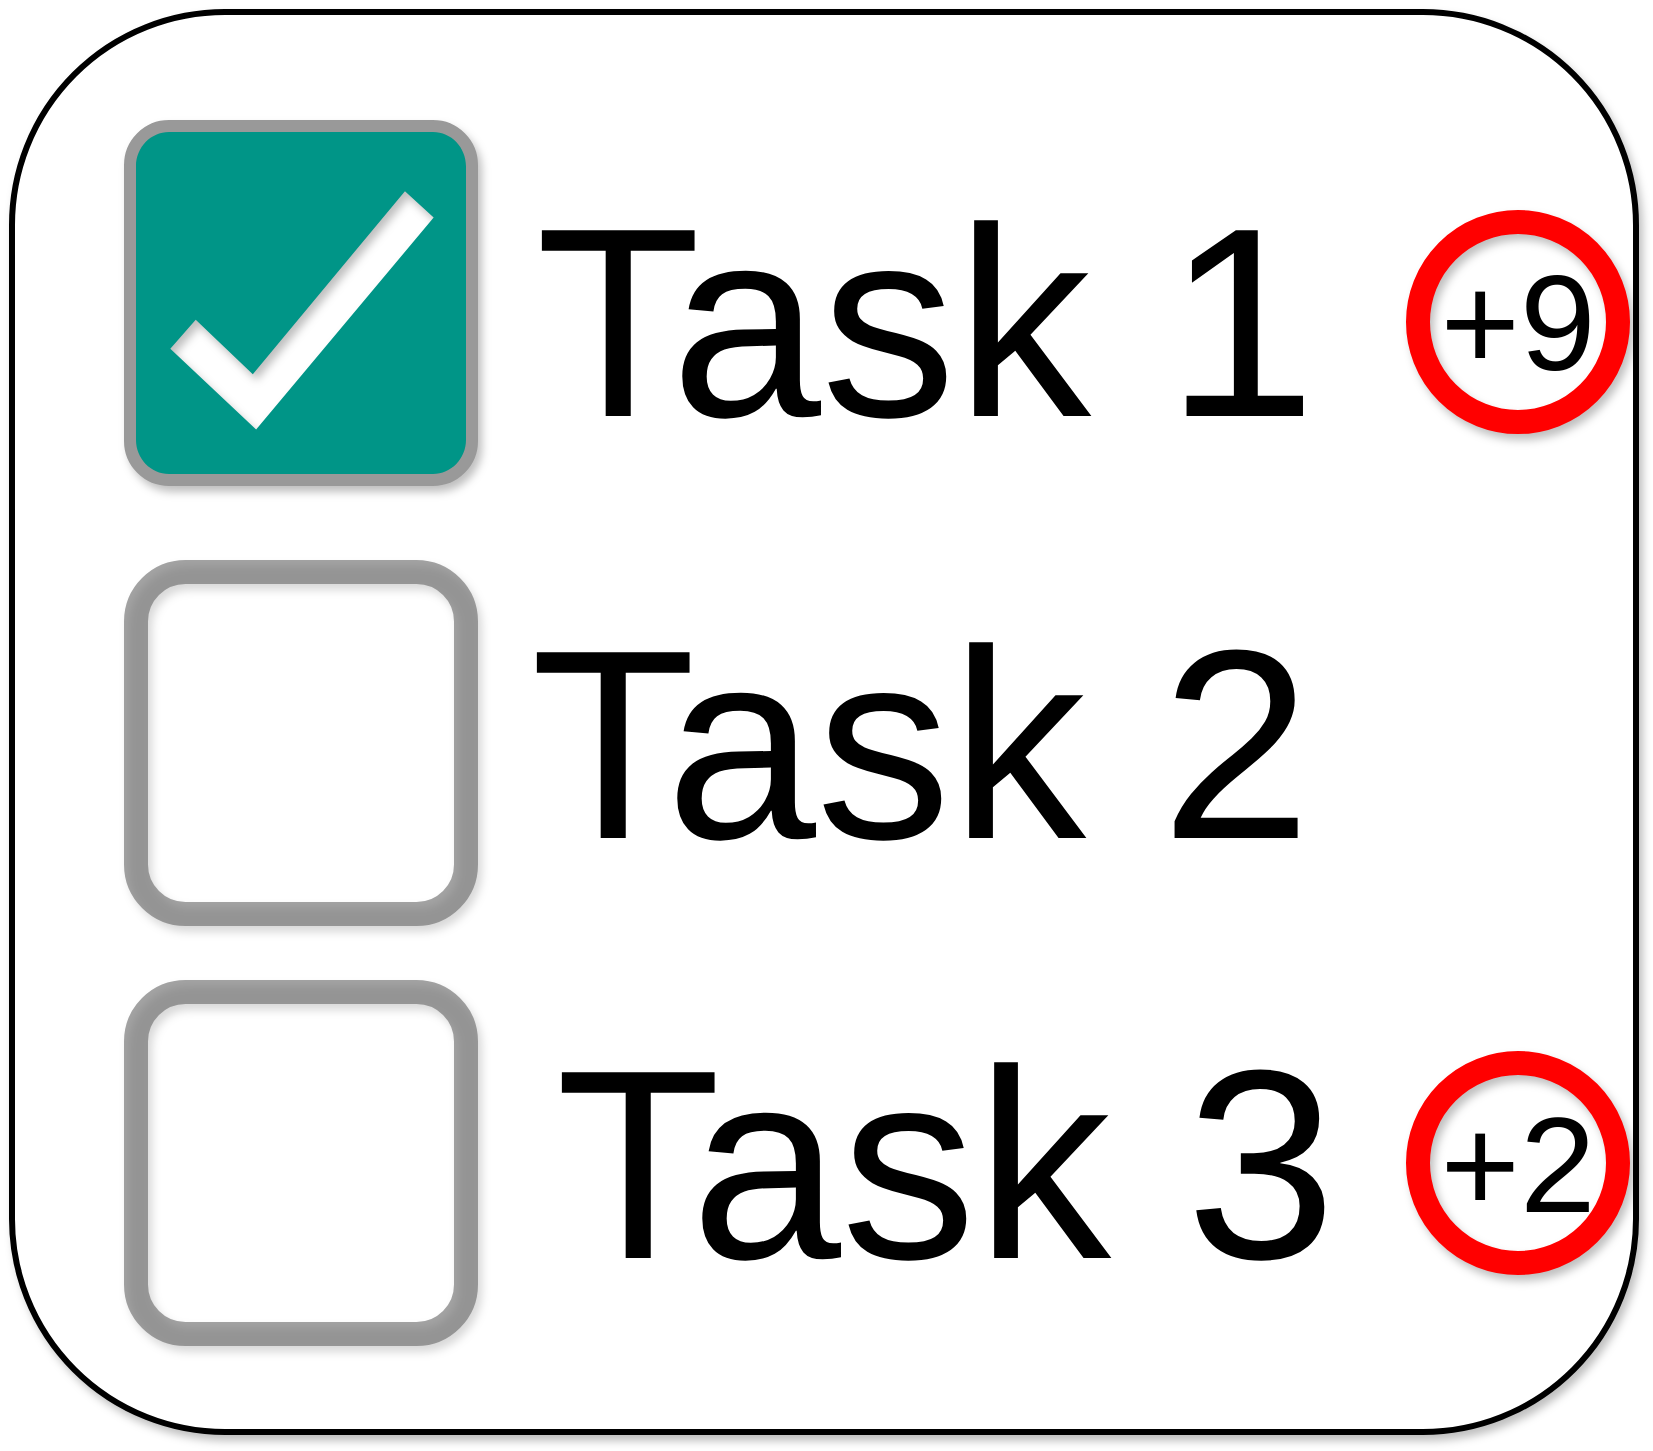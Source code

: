<mxfile version="13.10.0" type="google"><diagram id="Nmi88H91A56Hh-EPZofD" name="Page-1"><mxGraphModel dx="2370" dy="1387" grid="1" gridSize="10" guides="1" tooltips="1" connect="1" arrows="1" fold="1" page="1" pageScale="1" pageWidth="827" pageHeight="1169" math="0" shadow="0"><root><mxCell id="0"/><mxCell id="1" parent="0"/><mxCell id="a2L9V9dAVZJyzJbncv5I-24" value="" style="rounded=1;whiteSpace=wrap;html=1;shadow=1;sketch=0;glass=0;strokeWidth=3;" vertex="1" parent="1"><mxGeometry x="8" y="30" width="812" height="710" as="geometry"/></mxCell><mxCell id="a2L9V9dAVZJyzJbncv5I-25" value="&lt;span style=&quot;font-size: 135px&quot;&gt;Task 1&lt;/span&gt;" style="text;html=1;strokeColor=none;fillColor=none;align=center;verticalAlign=middle;whiteSpace=wrap;rounded=0;" vertex="1" parent="1"><mxGeometry x="265" y="100" width="400" height="170" as="geometry"/></mxCell><mxCell id="a2L9V9dAVZJyzJbncv5I-26" value="&lt;span style=&quot;font-size: 135px&quot;&gt;Task 2&lt;/span&gt;" style="text;html=1;strokeColor=none;fillColor=none;align=center;verticalAlign=middle;whiteSpace=wrap;rounded=0;" vertex="1" parent="1"><mxGeometry x="265" y="311.01" width="395" height="170" as="geometry"/></mxCell><mxCell id="a2L9V9dAVZJyzJbncv5I-27" value="&lt;span style=&quot;font-size: 135px&quot;&gt;Task 3&lt;/span&gt;" style="text;html=1;strokeColor=none;fillColor=none;align=center;verticalAlign=middle;whiteSpace=wrap;rounded=0;" vertex="1" parent="1"><mxGeometry x="270" y="521.01" width="410" height="170" as="geometry"/></mxCell><mxCell id="a2L9V9dAVZJyzJbncv5I-28" value="" style="dashed=0;labelPosition=right;align=left;shape=mxgraph.gmdl.checkbox;fillColor=#009587;strokeWidth=12;aspect=fixed;rounded=0;shadow=1;strokeColor=#999999;" vertex="1" parent="1"><mxGeometry x="70" y="90" width="165" height="171.01" as="geometry"/></mxCell><mxCell id="a2L9V9dAVZJyzJbncv5I-29" value="" style="rounded=1;whiteSpace=wrap;html=1;shadow=1;glass=0;labelBackgroundColor=none;sketch=0;fillColor=none;align=left;strokeWidth=12;opacity=60;strokeColor=#666666;aspect=fixed;" vertex="1" parent="1"><mxGeometry x="70" y="310" width="165" height="171.01" as="geometry"/></mxCell><mxCell id="a2L9V9dAVZJyzJbncv5I-30" value="" style="rounded=1;whiteSpace=wrap;html=1;shadow=1;glass=0;labelBackgroundColor=none;sketch=0;fillColor=none;align=left;strokeWidth=12;opacity=60;strokeColor=#666666;aspect=fixed;" vertex="1" parent="1"><mxGeometry x="70" y="520" width="165" height="171.01" as="geometry"/></mxCell><mxCell id="a2L9V9dAVZJyzJbncv5I-31" value="+9" style="ellipse;whiteSpace=wrap;html=1;aspect=fixed;shadow=1;strokeWidth=12;fontSize=68;fillColor=none;strokeColor=#FF0000;" vertex="1" parent="1"><mxGeometry x="711" y="135" width="100" height="100" as="geometry"/></mxCell><mxCell id="a2L9V9dAVZJyzJbncv5I-32" value="+2" style="ellipse;whiteSpace=wrap;html=1;aspect=fixed;shadow=1;strokeWidth=12;fontSize=68;fillColor=none;strokeColor=#FF0000;" vertex="1" parent="1"><mxGeometry x="711" y="555.51" width="100" height="100" as="geometry"/></mxCell></root></mxGraphModel></diagram></mxfile>